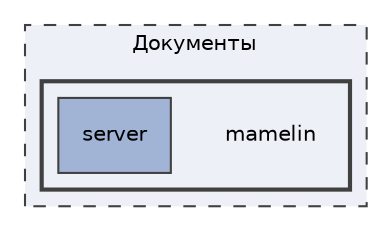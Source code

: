 digraph "/home/student/Документы/mamelin"
{
 // LATEX_PDF_SIZE
  edge [fontname="Helvetica",fontsize="10",labelfontname="Helvetica",labelfontsize="10"];
  node [fontname="Helvetica",fontsize="10",shape=record];
  compound=true
  subgraph clusterdir_deea9ac2ebb701b26350058d0b80c84f {
    graph [ bgcolor="#edf0f7", pencolor="grey25", style="filled,dashed,", label="Документы", fontname="Helvetica", fontsize="10", URL="dir_deea9ac2ebb701b26350058d0b80c84f.html"]
  subgraph clusterdir_740f32a072bfbac6d4844fefaed987f7 {
    graph [ bgcolor="#edf0f7", pencolor="grey25", style="filled,bold,", label="", fontname="Helvetica", fontsize="10", URL="dir_740f32a072bfbac6d4844fefaed987f7.html"]
    dir_740f32a072bfbac6d4844fefaed987f7 [shape=plaintext, label="mamelin"];
  dir_faa9984fdeeeb3eead275b7a90d2f630 [shape=box, label="server", style="filled,", fillcolor="#a2b4d6", color="grey25", URL="dir_faa9984fdeeeb3eead275b7a90d2f630.html"];
  }
  }
}

